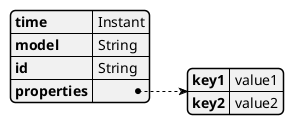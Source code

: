 @startjson
{
  "time": "Instant",
  "model": "String",
  "id": "String",
  "properties": {
    "key1": "value1",
    "key2": "value2"
  }
}
@endjson